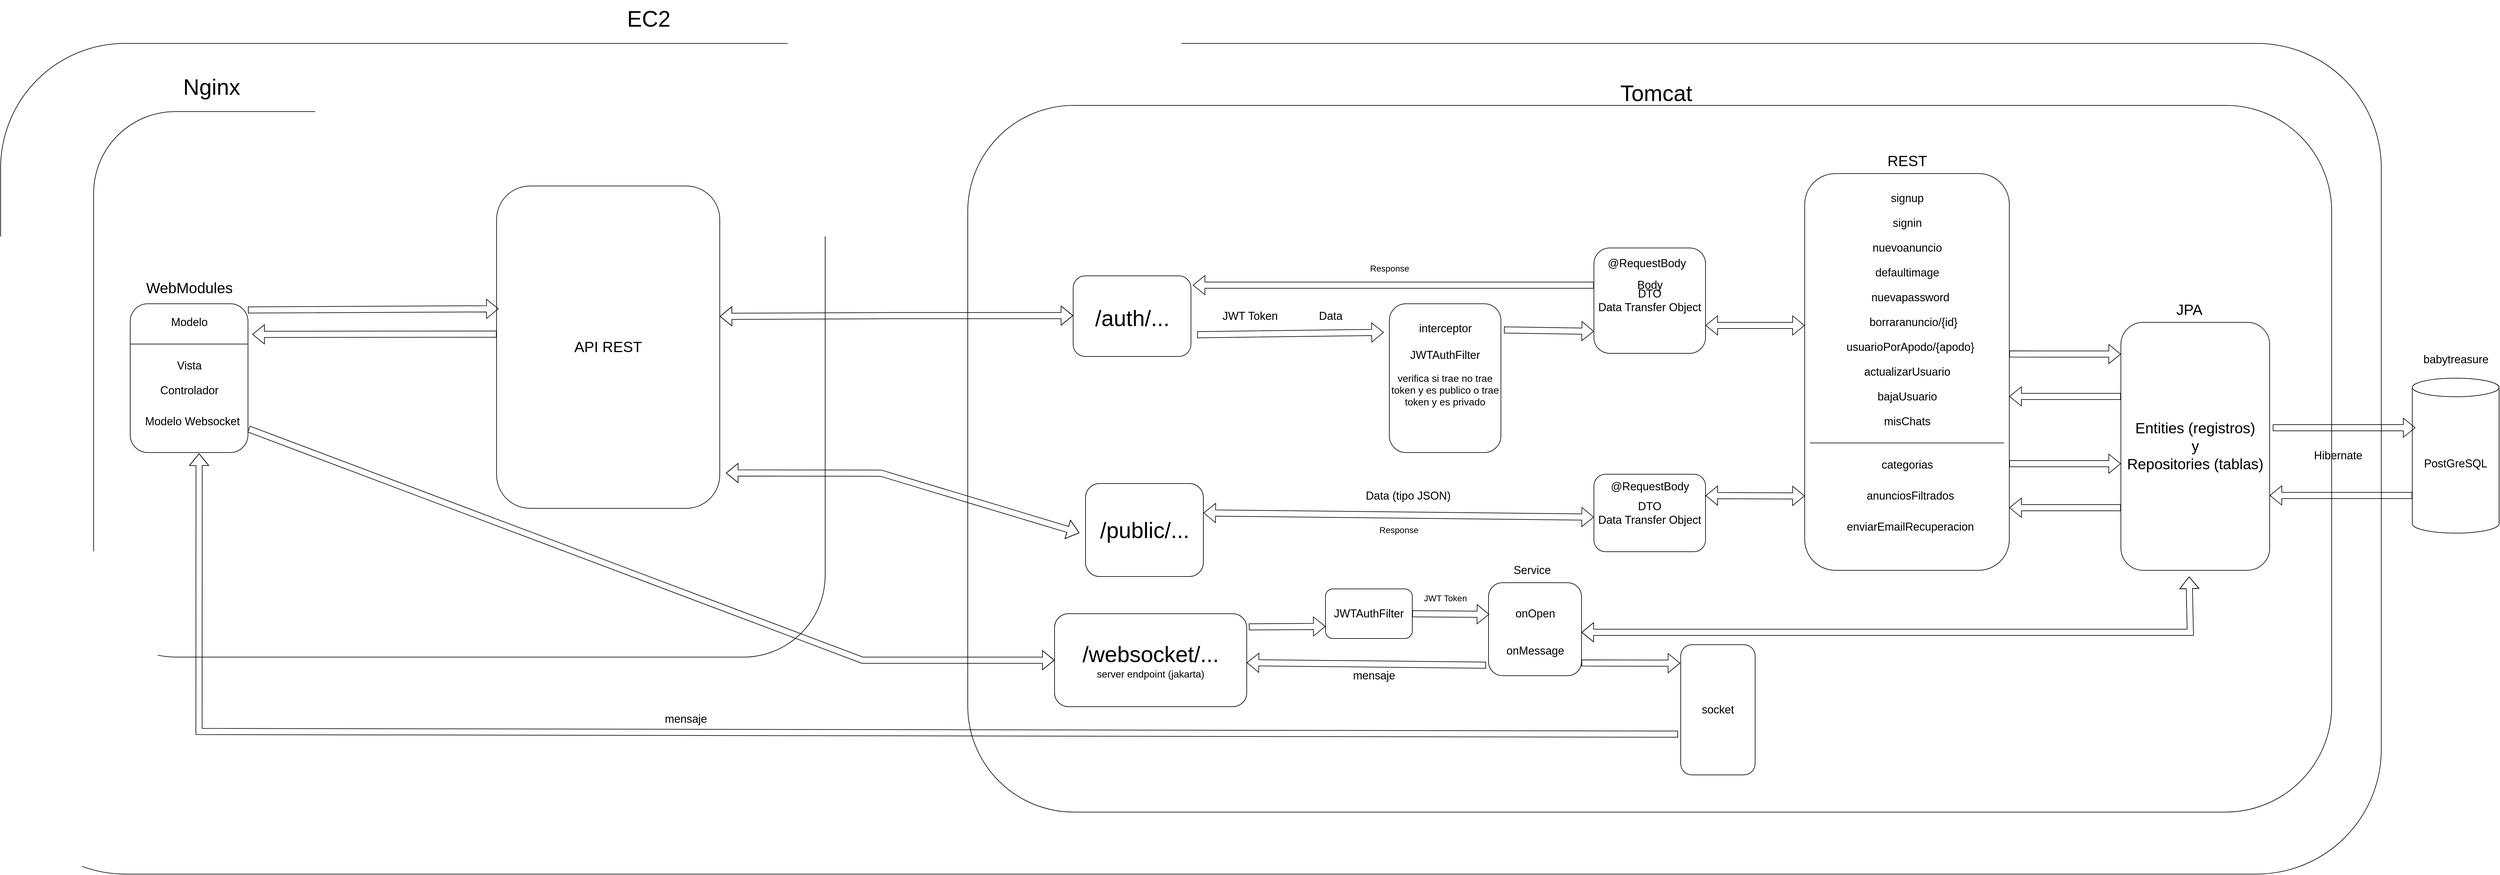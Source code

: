 <mxfile version="24.2.5" type="device">
  <diagram name="Página-1" id="HrqIQkSg-G_eSxZwgBIp">
    <mxGraphModel dx="5901" dy="2574" grid="1" gridSize="10" guides="1" tooltips="1" connect="1" arrows="1" fold="1" page="1" pageScale="1" pageWidth="827" pageHeight="1169" math="0" shadow="0">
      <root>
        <mxCell id="0" />
        <mxCell id="1" parent="0" />
        <mxCell id="mYdgeM181ZoT6w7scXNc-96" value="" style="rounded=1;whiteSpace=wrap;html=1;" vertex="1" parent="1">
          <mxGeometry x="-2690" y="-60" width="3840" height="1340" as="geometry" />
        </mxCell>
        <mxCell id="mYdgeM181ZoT6w7scXNc-94" value="" style="rounded=1;whiteSpace=wrap;html=1;" vertex="1" parent="1">
          <mxGeometry x="-1130" y="40" width="2200" height="1140" as="geometry" />
        </mxCell>
        <mxCell id="mYdgeM181ZoT6w7scXNc-10" value="&lt;font style=&quot;font-size: 18px;&quot;&gt;PostGreSQL&lt;/font&gt;" style="shape=cylinder3;whiteSpace=wrap;html=1;boundedLbl=1;backgroundOutline=1;size=15;" vertex="1" parent="1">
          <mxGeometry x="1200" y="480" width="140" height="250" as="geometry" />
        </mxCell>
        <mxCell id="mYdgeM181ZoT6w7scXNc-11" value="&lt;font style=&quot;font-size: 18px;&quot;&gt;babytreasure&lt;/font&gt;" style="text;html=1;align=center;verticalAlign=middle;resizable=0;points=[];autosize=1;strokeColor=none;fillColor=none;" vertex="1" parent="1">
          <mxGeometry x="1205" y="430" width="130" height="40" as="geometry" />
        </mxCell>
        <mxCell id="mYdgeM181ZoT6w7scXNc-12" value="" style="rounded=1;whiteSpace=wrap;html=1;" vertex="1" parent="1">
          <mxGeometry x="220" y="150" width="330" height="640" as="geometry" />
        </mxCell>
        <mxCell id="mYdgeM181ZoT6w7scXNc-13" value="&lt;font style=&quot;font-size: 24px;&quot;&gt;REST&lt;/font&gt;" style="text;html=1;align=center;verticalAlign=middle;resizable=0;points=[];autosize=1;strokeColor=none;fillColor=none;" vertex="1" parent="1">
          <mxGeometry x="340" y="110" width="90" height="40" as="geometry" />
        </mxCell>
        <mxCell id="mYdgeM181ZoT6w7scXNc-9" value="&lt;font style=&quot;font-size: 18px;&quot;&gt;signup&lt;/font&gt;" style="text;html=1;align=center;verticalAlign=middle;resizable=0;points=[];autosize=1;strokeColor=none;fillColor=none;" vertex="1" parent="1">
          <mxGeometry x="345" y="170" width="80" height="40" as="geometry" />
        </mxCell>
        <mxCell id="mYdgeM181ZoT6w7scXNc-14" value="&lt;font style=&quot;font-size: 18px;&quot;&gt;signin&lt;/font&gt;" style="text;html=1;align=center;verticalAlign=middle;resizable=0;points=[];autosize=1;strokeColor=none;fillColor=none;" vertex="1" parent="1">
          <mxGeometry x="350" y="210" width="70" height="40" as="geometry" />
        </mxCell>
        <mxCell id="mYdgeM181ZoT6w7scXNc-15" value="&lt;font style=&quot;font-size: 18px;&quot;&gt;nuevoanuncio&lt;/font&gt;" style="text;html=1;align=center;verticalAlign=middle;resizable=0;points=[];autosize=1;strokeColor=none;fillColor=none;" vertex="1" parent="1">
          <mxGeometry x="315" y="250" width="140" height="40" as="geometry" />
        </mxCell>
        <mxCell id="mYdgeM181ZoT6w7scXNc-16" value="&lt;font style=&quot;font-size: 18px;&quot;&gt;defaultimage&lt;/font&gt;" style="text;html=1;align=center;verticalAlign=middle;resizable=0;points=[];autosize=1;strokeColor=none;fillColor=none;" vertex="1" parent="1">
          <mxGeometry x="320" y="290" width="130" height="40" as="geometry" />
        </mxCell>
        <mxCell id="mYdgeM181ZoT6w7scXNc-17" value="&lt;font style=&quot;font-size: 18px;&quot;&gt;nuevapassword&lt;/font&gt;" style="text;html=1;align=center;verticalAlign=middle;resizable=0;points=[];autosize=1;strokeColor=none;fillColor=none;" vertex="1" parent="1">
          <mxGeometry x="315" y="330" width="150" height="40" as="geometry" />
        </mxCell>
        <mxCell id="mYdgeM181ZoT6w7scXNc-18" value="&lt;font style=&quot;font-size: 18px;&quot;&gt;borraranuncio/{id}&lt;/font&gt;" style="text;html=1;align=center;verticalAlign=middle;resizable=0;points=[];autosize=1;strokeColor=none;fillColor=none;" vertex="1" parent="1">
          <mxGeometry x="310" y="370" width="170" height="40" as="geometry" />
        </mxCell>
        <mxCell id="mYdgeM181ZoT6w7scXNc-19" value="&lt;font style=&quot;font-size: 18px;&quot;&gt;usuarioPorApodo/{apodo}&lt;/font&gt;" style="text;html=1;align=center;verticalAlign=middle;resizable=0;points=[];autosize=1;strokeColor=none;fillColor=none;" vertex="1" parent="1">
          <mxGeometry x="275" y="410" width="230" height="40" as="geometry" />
        </mxCell>
        <mxCell id="mYdgeM181ZoT6w7scXNc-20" value="&lt;div&gt;&lt;font style=&quot;font-size: 18px;&quot;&gt;actualizarUsuario&lt;/font&gt;&lt;/div&gt;" style="text;html=1;align=center;verticalAlign=middle;resizable=0;points=[];autosize=1;strokeColor=none;fillColor=none;" vertex="1" parent="1">
          <mxGeometry x="305" y="450" width="160" height="40" as="geometry" />
        </mxCell>
        <mxCell id="mYdgeM181ZoT6w7scXNc-21" value="&lt;font style=&quot;font-size: 18px;&quot;&gt;bajaUsuario&lt;/font&gt;" style="text;html=1;align=center;verticalAlign=middle;resizable=0;points=[];autosize=1;strokeColor=none;fillColor=none;" vertex="1" parent="1">
          <mxGeometry x="325" y="490" width="120" height="40" as="geometry" />
        </mxCell>
        <mxCell id="mYdgeM181ZoT6w7scXNc-22" value="&lt;div&gt;&lt;font style=&quot;font-size: 18px;&quot;&gt;misChats&lt;/font&gt;&lt;/div&gt;" style="text;html=1;align=center;verticalAlign=middle;resizable=0;points=[];autosize=1;strokeColor=none;fillColor=none;" vertex="1" parent="1">
          <mxGeometry x="335" y="530" width="100" height="40" as="geometry" />
        </mxCell>
        <mxCell id="mYdgeM181ZoT6w7scXNc-26" value="" style="shape=link;html=1;rounded=0;" edge="1" parent="1" target="mYdgeM181ZoT6w7scXNc-12">
          <mxGeometry width="100" relative="1" as="geometry">
            <mxPoint x="220" y="600" as="sourcePoint" />
            <mxPoint x="320" y="600" as="targetPoint" />
          </mxGeometry>
        </mxCell>
        <mxCell id="mYdgeM181ZoT6w7scXNc-27" value="" style="endArrow=none;html=1;rounded=0;" edge="1" parent="1">
          <mxGeometry width="50" height="50" relative="1" as="geometry">
            <mxPoint x="228.5" y="584.5" as="sourcePoint" />
            <mxPoint x="541.5" y="584.5" as="targetPoint" />
          </mxGeometry>
        </mxCell>
        <mxCell id="mYdgeM181ZoT6w7scXNc-29" value="&lt;div&gt;&lt;font style=&quot;font-size: 18px;&quot;&gt;categorias&lt;br&gt;&lt;/font&gt;&lt;/div&gt;" style="text;html=1;align=center;verticalAlign=middle;resizable=0;points=[];autosize=1;strokeColor=none;fillColor=none;" vertex="1" parent="1">
          <mxGeometry x="330" y="600" width="110" height="40" as="geometry" />
        </mxCell>
        <mxCell id="mYdgeM181ZoT6w7scXNc-30" value="&lt;font style=&quot;font-size: 18px;&quot;&gt;anunciosFiltrados&lt;/font&gt;" style="text;html=1;align=center;verticalAlign=middle;resizable=0;points=[];autosize=1;strokeColor=none;fillColor=none;" vertex="1" parent="1">
          <mxGeometry x="310" y="650" width="160" height="40" as="geometry" />
        </mxCell>
        <mxCell id="mYdgeM181ZoT6w7scXNc-31" value="&lt;font style=&quot;font-size: 18px;&quot;&gt;enviarEmailRecuperacion&lt;/font&gt;" style="text;html=1;align=center;verticalAlign=middle;resizable=0;points=[];autosize=1;strokeColor=none;fillColor=none;" vertex="1" parent="1">
          <mxGeometry x="275" y="700" width="230" height="40" as="geometry" />
        </mxCell>
        <mxCell id="mYdgeM181ZoT6w7scXNc-36" value="&lt;font style=&quot;font-size: 18px;&quot;&gt;JWT Token&lt;/font&gt;" style="text;html=1;align=center;verticalAlign=middle;resizable=0;points=[];autosize=1;strokeColor=none;fillColor=none;" vertex="1" parent="1">
          <mxGeometry x="-730" y="360" width="110" height="40" as="geometry" />
        </mxCell>
        <mxCell id="mYdgeM181ZoT6w7scXNc-40" value="" style="shape=flexArrow;endArrow=classic;html=1;rounded=0;entryX=0;entryY=0.128;entryDx=0;entryDy=0;entryPerimeter=0;" edge="1" parent="1" target="mYdgeM181ZoT6w7scXNc-46">
          <mxGeometry width="50" height="50" relative="1" as="geometry">
            <mxPoint x="550" y="441" as="sourcePoint" />
            <mxPoint x="650" y="440" as="targetPoint" />
          </mxGeometry>
        </mxCell>
        <mxCell id="mYdgeM181ZoT6w7scXNc-46" value="&lt;div&gt;&lt;font style=&quot;font-size: 24px;&quot;&gt;Entities (registros)&lt;br&gt;&lt;/font&gt;&lt;/div&gt;&lt;div&gt;&lt;font style=&quot;font-size: 24px;&quot;&gt;y&lt;/font&gt;&lt;/div&gt;&lt;div&gt;&lt;font style=&quot;font-size: 24px;&quot;&gt;Repositories (tablas)&lt;br&gt;&lt;/font&gt; &lt;/div&gt;" style="rounded=1;whiteSpace=wrap;html=1;" vertex="1" parent="1">
          <mxGeometry x="730" y="390" width="240" height="400" as="geometry" />
        </mxCell>
        <mxCell id="mYdgeM181ZoT6w7scXNc-47" value="" style="shape=flexArrow;endArrow=classic;html=1;rounded=0;" edge="1" parent="1">
          <mxGeometry width="50" height="50" relative="1" as="geometry">
            <mxPoint x="730" y="509.5" as="sourcePoint" />
            <mxPoint x="550" y="509.5" as="targetPoint" />
          </mxGeometry>
        </mxCell>
        <mxCell id="mYdgeM181ZoT6w7scXNc-48" value="" style="shape=flexArrow;endArrow=classic;html=1;rounded=0;" edge="1" parent="1">
          <mxGeometry width="50" height="50" relative="1" as="geometry">
            <mxPoint x="550" y="618" as="sourcePoint" />
            <mxPoint x="730" y="618" as="targetPoint" />
          </mxGeometry>
        </mxCell>
        <mxCell id="mYdgeM181ZoT6w7scXNc-49" value="" style="shape=flexArrow;endArrow=classic;html=1;rounded=0;" edge="1" parent="1">
          <mxGeometry width="50" height="50" relative="1" as="geometry">
            <mxPoint x="730" y="689" as="sourcePoint" />
            <mxPoint x="550" y="689" as="targetPoint" />
          </mxGeometry>
        </mxCell>
        <mxCell id="mYdgeM181ZoT6w7scXNc-51" value="" style="shape=flexArrow;endArrow=classic;html=1;rounded=0;" edge="1" parent="1">
          <mxGeometry width="50" height="50" relative="1" as="geometry">
            <mxPoint x="1200" y="669.23" as="sourcePoint" />
            <mxPoint x="970" y="669.23" as="targetPoint" />
          </mxGeometry>
        </mxCell>
        <mxCell id="mYdgeM181ZoT6w7scXNc-52" value="" style="shape=flexArrow;endArrow=classic;html=1;rounded=0;entryX=0;entryY=0;entryDx=0;entryDy=180;entryPerimeter=0;" edge="1" parent="1">
          <mxGeometry width="50" height="50" relative="1" as="geometry">
            <mxPoint x="975" y="560" as="sourcePoint" />
            <mxPoint x="1205" y="560.0" as="targetPoint" />
          </mxGeometry>
        </mxCell>
        <mxCell id="mYdgeM181ZoT6w7scXNc-53" value="&lt;font style=&quot;font-size: 24px;&quot;&gt;JPA&lt;/font&gt;" style="text;html=1;align=center;verticalAlign=middle;resizable=0;points=[];autosize=1;strokeColor=none;fillColor=none;" vertex="1" parent="1">
          <mxGeometry x="805" y="350" width="70" height="40" as="geometry" />
        </mxCell>
        <mxCell id="mYdgeM181ZoT6w7scXNc-56" value="&lt;font style=&quot;font-size: 18px;&quot;&gt;Hibernate&lt;/font&gt;" style="text;html=1;align=center;verticalAlign=middle;resizable=0;points=[];autosize=1;strokeColor=none;fillColor=none;" vertex="1" parent="1">
          <mxGeometry x="1030" y="585" width="100" height="40" as="geometry" />
        </mxCell>
        <mxCell id="mYdgeM181ZoT6w7scXNc-57" value="&lt;font style=&quot;font-size: 18px;&quot;&gt;DTO&lt;br&gt;Data Transfer Object&lt;/font&gt;" style="rounded=1;whiteSpace=wrap;html=1;" vertex="1" parent="1">
          <mxGeometry x="-120" y="270" width="180" height="170" as="geometry" />
        </mxCell>
        <mxCell id="mYdgeM181ZoT6w7scXNc-60" value="&lt;font style=&quot;font-size: 18px;&quot;&gt;DTO&lt;br&gt;Data Transfer Object&lt;/font&gt;" style="rounded=1;whiteSpace=wrap;html=1;" vertex="1" parent="1">
          <mxGeometry x="-120" y="635" width="180" height="125" as="geometry" />
        </mxCell>
        <mxCell id="mYdgeM181ZoT6w7scXNc-62" value="" style="shape=flexArrow;endArrow=classic;startArrow=classic;html=1;rounded=0;" edge="1" parent="1">
          <mxGeometry width="100" height="100" relative="1" as="geometry">
            <mxPoint x="60" y="395" as="sourcePoint" />
            <mxPoint x="220" y="395" as="targetPoint" />
          </mxGeometry>
        </mxCell>
        <mxCell id="mYdgeM181ZoT6w7scXNc-67" value="" style="shape=flexArrow;endArrow=classic;startArrow=classic;html=1;rounded=0;" edge="1" parent="1">
          <mxGeometry width="100" height="100" relative="1" as="geometry">
            <mxPoint x="60" y="669.5" as="sourcePoint" />
            <mxPoint x="220" y="670" as="targetPoint" />
          </mxGeometry>
        </mxCell>
        <mxCell id="mYdgeM181ZoT6w7scXNc-68" value="&lt;div&gt;&lt;font style=&quot;font-size: 18px;&quot;&gt;JWTAuthFilter&lt;/font&gt;&lt;/div&gt;&lt;div&gt;&lt;font style=&quot;font-size: 14px;&quot;&gt;&lt;br&gt;&lt;/font&gt;&lt;/div&gt;&lt;div&gt;&lt;font size=&quot;3&quot;&gt;verifica si trae no trae token y es publico o trae token y es privado &lt;br&gt;&lt;/font&gt;&lt;/div&gt;" style="rounded=1;whiteSpace=wrap;html=1;" vertex="1" parent="1">
          <mxGeometry x="-450" y="360" width="180" height="240" as="geometry" />
        </mxCell>
        <mxCell id="mYdgeM181ZoT6w7scXNc-78" value="&lt;font style=&quot;font-size: 18px;&quot;&gt;Data&lt;/font&gt;" style="text;html=1;align=center;verticalAlign=middle;resizable=0;points=[];autosize=1;strokeColor=none;fillColor=none;" vertex="1" parent="1">
          <mxGeometry x="-575" y="360" width="60" height="40" as="geometry" />
        </mxCell>
        <mxCell id="mYdgeM181ZoT6w7scXNc-79" value="&lt;font style=&quot;font-size: 18px;&quot;&gt;Data (tipo JSON)&lt;/font&gt;" style="text;html=1;align=center;verticalAlign=middle;resizable=0;points=[];autosize=1;strokeColor=none;fillColor=none;" vertex="1" parent="1">
          <mxGeometry x="-500" y="650" width="160" height="40" as="geometry" />
        </mxCell>
        <mxCell id="mYdgeM181ZoT6w7scXNc-81" value="" style="shape=flexArrow;endArrow=classic;html=1;rounded=0;exitX=1.028;exitY=0.176;exitDx=0;exitDy=0;exitPerimeter=0;" edge="1" parent="1" source="mYdgeM181ZoT6w7scXNc-68">
          <mxGeometry width="50" height="50" relative="1" as="geometry">
            <mxPoint x="-300" y="404.5" as="sourcePoint" />
            <mxPoint x="-120" y="404.5" as="targetPoint" />
          </mxGeometry>
        </mxCell>
        <mxCell id="mYdgeM181ZoT6w7scXNc-84" value="" style="shape=flexArrow;endArrow=classic;html=1;rounded=0;entryX=-0.05;entryY=0.192;entryDx=0;entryDy=0;entryPerimeter=0;" edge="1" parent="1" target="mYdgeM181ZoT6w7scXNc-68">
          <mxGeometry width="50" height="50" relative="1" as="geometry">
            <mxPoint x="-760" y="410" as="sourcePoint" />
            <mxPoint x="-580" y="410" as="targetPoint" />
          </mxGeometry>
        </mxCell>
        <mxCell id="mYdgeM181ZoT6w7scXNc-88" value="" style="rounded=1;whiteSpace=wrap;html=1;" vertex="1" parent="1">
          <mxGeometry x="-960" y="315" width="190" height="130" as="geometry" />
        </mxCell>
        <mxCell id="mYdgeM181ZoT6w7scXNc-3" value="&lt;div&gt;&lt;font style=&quot;font-size: 36px;&quot;&gt;/auth/...&lt;/font&gt;&lt;/div&gt;&amp;nbsp;" style="text;html=1;align=center;verticalAlign=middle;resizable=0;points=[];autosize=1;strokeColor=none;fillColor=none;" vertex="1" parent="1">
          <mxGeometry x="-935" y="355" width="140" height="70" as="geometry" />
        </mxCell>
        <mxCell id="mYdgeM181ZoT6w7scXNc-89" value="" style="shape=flexArrow;endArrow=classic;html=1;rounded=0;entryX=1.016;entryY=0.115;entryDx=0;entryDy=0;entryPerimeter=0;" edge="1" parent="1" target="mYdgeM181ZoT6w7scXNc-88">
          <mxGeometry width="50" height="50" relative="1" as="geometry">
            <mxPoint x="-120" y="330" as="sourcePoint" />
            <mxPoint x="-300" y="330" as="targetPoint" />
          </mxGeometry>
        </mxCell>
        <mxCell id="mYdgeM181ZoT6w7scXNc-90" value="&lt;font style=&quot;font-size: 14px;&quot;&gt;Response&lt;/font&gt;" style="text;html=1;align=center;verticalAlign=middle;resizable=0;points=[];autosize=1;strokeColor=none;fillColor=none;" vertex="1" parent="1">
          <mxGeometry x="-495" y="288" width="90" height="30" as="geometry" />
        </mxCell>
        <mxCell id="mYdgeM181ZoT6w7scXNc-91" value="" style="rounded=1;whiteSpace=wrap;html=1;" vertex="1" parent="1">
          <mxGeometry x="-940" y="650" width="190" height="150" as="geometry" />
        </mxCell>
        <mxCell id="mYdgeM181ZoT6w7scXNc-5" value="&lt;div&gt;&lt;font style=&quot;font-size: 36px;&quot;&gt;/public/...&lt;/font&gt;&lt;/div&gt;" style="text;html=1;align=center;verticalAlign=middle;resizable=0;points=[];autosize=1;strokeColor=none;fillColor=none;" vertex="1" parent="1">
          <mxGeometry x="-930" y="695" width="170" height="60" as="geometry" />
        </mxCell>
        <mxCell id="mYdgeM181ZoT6w7scXNc-93" value="&lt;font style=&quot;font-size: 14px;&quot;&gt;Response&lt;/font&gt;" style="text;html=1;align=center;verticalAlign=middle;resizable=0;points=[];autosize=1;strokeColor=none;fillColor=none;" vertex="1" parent="1">
          <mxGeometry x="-480" y="710" width="90" height="30" as="geometry" />
        </mxCell>
        <mxCell id="mYdgeM181ZoT6w7scXNc-95" value="&lt;font style=&quot;font-size: 36px;&quot;&gt;Tomcat&lt;/font&gt;" style="text;html=1;align=center;verticalAlign=middle;resizable=0;points=[];autosize=1;strokeColor=none;fillColor=none;" vertex="1" parent="1">
          <mxGeometry x="-90" y="-10" width="140" height="60" as="geometry" />
        </mxCell>
        <mxCell id="mYdgeM181ZoT6w7scXNc-97" value="&lt;font style=&quot;font-size: 36px;&quot;&gt;EC2&lt;/font&gt;" style="text;html=1;align=center;verticalAlign=middle;resizable=0;points=[];autosize=1;strokeColor=none;fillColor=none;" vertex="1" parent="1">
          <mxGeometry x="-1690" y="-130" width="90" height="60" as="geometry" />
        </mxCell>
        <mxCell id="mYdgeM181ZoT6w7scXNc-99" value="" style="rounded=1;whiteSpace=wrap;html=1;" vertex="1" parent="1">
          <mxGeometry x="-2540" y="50" width="1180" height="880" as="geometry" />
        </mxCell>
        <mxCell id="mYdgeM181ZoT6w7scXNc-100" value="&lt;font style=&quot;font-size: 36px;&quot;&gt;Nginx&lt;/font&gt;" style="text;html=1;align=center;verticalAlign=middle;resizable=0;points=[];autosize=1;strokeColor=none;fillColor=none;" vertex="1" parent="1">
          <mxGeometry x="-2410" y="-20" width="120" height="60" as="geometry" />
        </mxCell>
        <mxCell id="mYdgeM181ZoT6w7scXNc-101" value="" style="rounded=1;whiteSpace=wrap;html=1;" vertex="1" parent="1">
          <mxGeometry x="-2481" y="360" width="190" height="240" as="geometry" />
        </mxCell>
        <mxCell id="mYdgeM181ZoT6w7scXNc-102" value="&lt;font style=&quot;font-size: 24px;&quot;&gt;WebModules&lt;/font&gt;" style="text;html=1;align=center;verticalAlign=middle;resizable=0;points=[];autosize=1;strokeColor=none;fillColor=none;" vertex="1" parent="1">
          <mxGeometry x="-2466" y="315" width="160" height="40" as="geometry" />
        </mxCell>
        <mxCell id="mYdgeM181ZoT6w7scXNc-104" value="&lt;font style=&quot;font-size: 18px;&quot;&gt;Controlador&lt;/font&gt;" style="text;html=1;align=center;verticalAlign=middle;resizable=0;points=[];autosize=1;strokeColor=none;fillColor=none;" vertex="1" parent="1">
          <mxGeometry x="-2446" y="480" width="120" height="40" as="geometry" />
        </mxCell>
        <mxCell id="mYdgeM181ZoT6w7scXNc-105" value="&lt;font style=&quot;font-size: 18px;&quot;&gt;Modelo&lt;/font&gt;" style="text;html=1;align=center;verticalAlign=middle;resizable=0;points=[];autosize=1;strokeColor=none;fillColor=none;" vertex="1" parent="1">
          <mxGeometry x="-2426" y="370" width="80" height="40" as="geometry" />
        </mxCell>
        <mxCell id="mYdgeM181ZoT6w7scXNc-106" value="&lt;font style=&quot;font-size: 18px;&quot;&gt;Vista&lt;/font&gt;" style="text;html=1;align=center;verticalAlign=middle;resizable=0;points=[];autosize=1;strokeColor=none;fillColor=none;" vertex="1" parent="1">
          <mxGeometry x="-2416" y="440" width="60" height="40" as="geometry" />
        </mxCell>
        <mxCell id="mYdgeM181ZoT6w7scXNc-107" value="&lt;font style=&quot;font-size: 24px;&quot;&gt;API REST&lt;/font&gt;" style="rounded=1;whiteSpace=wrap;html=1;" vertex="1" parent="1">
          <mxGeometry x="-1890" y="170" width="360" height="520" as="geometry" />
        </mxCell>
        <mxCell id="mYdgeM181ZoT6w7scXNc-109" value="" style="endArrow=none;html=1;rounded=0;" edge="1" parent="1">
          <mxGeometry width="50" height="50" relative="1" as="geometry">
            <mxPoint x="-2481" y="425" as="sourcePoint" />
            <mxPoint x="-2291" y="425" as="targetPoint" />
          </mxGeometry>
        </mxCell>
        <mxCell id="mYdgeM181ZoT6w7scXNc-111" value="" style="shape=flexArrow;endArrow=classic;html=1;rounded=0;entryX=0.009;entryY=0.381;entryDx=0;entryDy=0;entryPerimeter=0;" edge="1" parent="1" target="mYdgeM181ZoT6w7scXNc-107">
          <mxGeometry width="50" height="50" relative="1" as="geometry">
            <mxPoint x="-2291" y="370" as="sourcePoint" />
            <mxPoint x="-1990" y="368" as="targetPoint" />
          </mxGeometry>
        </mxCell>
        <mxCell id="mYdgeM181ZoT6w7scXNc-112" value="" style="shape=flexArrow;endArrow=classic;html=1;rounded=0;entryX=1;entryY=0.5;entryDx=0;entryDy=0;" edge="1" parent="1">
          <mxGeometry width="50" height="50" relative="1" as="geometry">
            <mxPoint x="-1890" y="409" as="sourcePoint" />
            <mxPoint x="-2284" y="409.33" as="targetPoint" />
          </mxGeometry>
        </mxCell>
        <mxCell id="mYdgeM181ZoT6w7scXNc-114" value="" style="shape=flexArrow;endArrow=classic;startArrow=classic;html=1;rounded=0;" edge="1" parent="1">
          <mxGeometry width="100" height="100" relative="1" as="geometry">
            <mxPoint x="-1530" y="380.34" as="sourcePoint" />
            <mxPoint x="-960" y="379.17" as="targetPoint" />
            <Array as="points">
              <mxPoint x="-1260" y="379.17" />
            </Array>
          </mxGeometry>
        </mxCell>
        <mxCell id="mYdgeM181ZoT6w7scXNc-115" value="" style="shape=flexArrow;endArrow=classic;startArrow=classic;html=1;rounded=0;entryX=-0.053;entryY=0.531;entryDx=0;entryDy=0;entryPerimeter=0;" edge="1" parent="1" target="mYdgeM181ZoT6w7scXNc-91">
          <mxGeometry width="100" height="100" relative="1" as="geometry">
            <mxPoint x="-1520" y="633" as="sourcePoint" />
            <mxPoint x="-970" y="633.33" as="targetPoint" />
            <Array as="points">
              <mxPoint x="-1270" y="633.33" />
            </Array>
          </mxGeometry>
        </mxCell>
        <mxCell id="mYdgeM181ZoT6w7scXNc-116" value="&lt;div&gt;&lt;font style=&quot;font-size: 18px;&quot;&gt;Modelo Websocket&lt;/font&gt;&lt;/div&gt;" style="text;html=1;align=center;verticalAlign=middle;resizable=0;points=[];autosize=1;strokeColor=none;fillColor=none;" vertex="1" parent="1">
          <mxGeometry x="-2471" y="530" width="180" height="40" as="geometry" />
        </mxCell>
        <mxCell id="mYdgeM181ZoT6w7scXNc-117" value="&lt;div&gt;&lt;font style=&quot;font-size: 36px;&quot;&gt;/&lt;font&gt;websocket&lt;/font&gt;/...&lt;/font&gt;&lt;/div&gt;&lt;div&gt;&lt;font size=&quot;3&quot;&gt;server endpoint (jakarta)&lt;br&gt;&lt;/font&gt;&lt;/div&gt;" style="rounded=1;whiteSpace=wrap;html=1;" vertex="1" parent="1">
          <mxGeometry x="-990" y="860" width="310" height="150" as="geometry" />
        </mxCell>
        <mxCell id="mYdgeM181ZoT6w7scXNc-120" value="&lt;div&gt;&lt;font style=&quot;font-size: 18px;&quot;&gt;JWTAuthFilter&lt;/font&gt;&lt;/div&gt;" style="rounded=1;whiteSpace=wrap;html=1;" vertex="1" parent="1">
          <mxGeometry x="-553" y="820" width="140" height="80" as="geometry" />
        </mxCell>
        <mxCell id="mYdgeM181ZoT6w7scXNc-121" value="" style="shape=flexArrow;endArrow=classic;html=1;rounded=0;exitX=1.011;exitY=0.142;exitDx=0;exitDy=0;exitPerimeter=0;" edge="1" parent="1" source="mYdgeM181ZoT6w7scXNc-117">
          <mxGeometry width="50" height="50" relative="1" as="geometry">
            <mxPoint x="-660" y="881" as="sourcePoint" />
            <mxPoint x="-553" y="880.5" as="targetPoint" />
          </mxGeometry>
        </mxCell>
        <mxCell id="mYdgeM181ZoT6w7scXNc-122" value="" style="rounded=1;whiteSpace=wrap;html=1;" vertex="1" parent="1">
          <mxGeometry x="-290" y="810" width="150" height="150" as="geometry" />
        </mxCell>
        <mxCell id="mYdgeM181ZoT6w7scXNc-123" value="&lt;font style=&quot;font-size: 18px;&quot;&gt;Service&lt;/font&gt;" style="text;html=1;align=center;verticalAlign=middle;resizable=0;points=[];autosize=1;strokeColor=none;fillColor=none;" vertex="1" parent="1">
          <mxGeometry x="-260" y="770" width="80" height="40" as="geometry" />
        </mxCell>
        <mxCell id="mYdgeM181ZoT6w7scXNc-124" value="&lt;font style=&quot;font-size: 18px;&quot;&gt;onOpen&lt;/font&gt;" style="text;html=1;align=center;verticalAlign=middle;resizable=0;points=[];autosize=1;strokeColor=none;fillColor=none;" vertex="1" parent="1">
          <mxGeometry x="-260" y="840" width="90" height="40" as="geometry" />
        </mxCell>
        <mxCell id="mYdgeM181ZoT6w7scXNc-125" value="&lt;div&gt;&lt;font style=&quot;font-size: 18px;&quot;&gt;onMessage&lt;/font&gt;&lt;/div&gt;" style="text;html=1;align=center;verticalAlign=middle;resizable=0;points=[];autosize=1;strokeColor=none;fillColor=none;" vertex="1" parent="1">
          <mxGeometry x="-275" y="900" width="120" height="40" as="geometry" />
        </mxCell>
        <mxCell id="mYdgeM181ZoT6w7scXNc-126" value="" style="shape=flexArrow;endArrow=classic;html=1;rounded=0;entryX=0.007;entryY=0.34;entryDx=0;entryDy=0;entryPerimeter=0;" edge="1" parent="1" target="mYdgeM181ZoT6w7scXNc-122">
          <mxGeometry width="50" height="50" relative="1" as="geometry">
            <mxPoint x="-413" y="860" as="sourcePoint" />
            <mxPoint x="-112" y="858" as="targetPoint" />
          </mxGeometry>
        </mxCell>
        <mxCell id="mYdgeM181ZoT6w7scXNc-127" value="&lt;font style=&quot;font-size: 14px;&quot;&gt;JWT Token&lt;/font&gt;" style="text;html=1;align=center;verticalAlign=middle;resizable=0;points=[];autosize=1;strokeColor=none;fillColor=none;" vertex="1" parent="1">
          <mxGeometry x="-405" y="820" width="90" height="30" as="geometry" />
        </mxCell>
        <mxCell id="mYdgeM181ZoT6w7scXNc-128" value="" style="shape=flexArrow;endArrow=classic;html=1;rounded=0;exitX=-0.027;exitY=0.887;exitDx=0;exitDy=0;exitPerimeter=0;" edge="1" parent="1" source="mYdgeM181ZoT6w7scXNc-122">
          <mxGeometry width="50" height="50" relative="1" as="geometry">
            <mxPoint x="-500" y="939" as="sourcePoint" />
            <mxPoint x="-680" y="939" as="targetPoint" />
          </mxGeometry>
        </mxCell>
        <mxCell id="mYdgeM181ZoT6w7scXNc-129" value="&lt;font style=&quot;font-size: 18px;&quot;&gt;mensaje&lt;/font&gt;" style="text;html=1;align=center;verticalAlign=middle;resizable=0;points=[];autosize=1;strokeColor=none;fillColor=none;" vertex="1" parent="1">
          <mxGeometry x="-520" y="940" width="90" height="40" as="geometry" />
        </mxCell>
        <mxCell id="mYdgeM181ZoT6w7scXNc-130" value="&lt;font style=&quot;font-size: 18px;&quot;&gt;mensaje&lt;/font&gt;" style="text;html=1;align=center;verticalAlign=middle;resizable=0;points=[];autosize=1;strokeColor=none;fillColor=none;" vertex="1" parent="1">
          <mxGeometry x="-1630" y="1010" width="90" height="40" as="geometry" />
        </mxCell>
        <mxCell id="mYdgeM181ZoT6w7scXNc-131" value="" style="shape=flexArrow;endArrow=classic;startArrow=classic;html=1;rounded=0;" edge="1" parent="1">
          <mxGeometry width="100" height="100" relative="1" as="geometry">
            <mxPoint x="-140" y="890" as="sourcePoint" />
            <mxPoint x="840" y="800" as="targetPoint" />
            <Array as="points">
              <mxPoint x="842" y="890" />
            </Array>
          </mxGeometry>
        </mxCell>
        <mxCell id="mYdgeM181ZoT6w7scXNc-133" value="&lt;div&gt;&lt;font style=&quot;font-size: 18px;&quot;&gt;socket&lt;/font&gt;&lt;/div&gt;" style="rounded=1;whiteSpace=wrap;html=1;" vertex="1" parent="1">
          <mxGeometry x="20" y="910" width="120" height="210" as="geometry" />
        </mxCell>
        <mxCell id="mYdgeM181ZoT6w7scXNc-134" value="" style="shape=flexArrow;endArrow=classic;html=1;rounded=0;exitX=1.011;exitY=0.142;exitDx=0;exitDy=0;exitPerimeter=0;entryX=-0.007;entryY=0.142;entryDx=0;entryDy=0;entryPerimeter=0;" edge="1" parent="1" target="mYdgeM181ZoT6w7scXNc-133">
          <mxGeometry width="50" height="50" relative="1" as="geometry">
            <mxPoint x="-140" y="939.5" as="sourcePoint" />
            <mxPoint x="-16" y="939" as="targetPoint" />
          </mxGeometry>
        </mxCell>
        <mxCell id="mYdgeM181ZoT6w7scXNc-135" value="" style="shape=flexArrow;endArrow=classic;html=1;rounded=0;entryX=0.585;entryY=1.006;entryDx=0;entryDy=0;entryPerimeter=0;exitX=-0.037;exitY=0.687;exitDx=0;exitDy=0;exitPerimeter=0;" edge="1" parent="1" source="mYdgeM181ZoT6w7scXNc-133" target="mYdgeM181ZoT6w7scXNc-101">
          <mxGeometry width="50" height="50" relative="1" as="geometry">
            <mxPoint x="20" y="1020" as="sourcePoint" />
            <mxPoint x="-610" y="1021" as="targetPoint" />
            <Array as="points">
              <mxPoint x="-2370" y="1050" />
            </Array>
          </mxGeometry>
        </mxCell>
        <mxCell id="mYdgeM181ZoT6w7scXNc-136" value="" style="shape=flexArrow;endArrow=classic;html=1;rounded=0;entryX=0;entryY=0.5;entryDx=0;entryDy=0;" edge="1" parent="1" target="mYdgeM181ZoT6w7scXNc-117">
          <mxGeometry width="50" height="50" relative="1" as="geometry">
            <mxPoint x="-2290" y="562" as="sourcePoint" />
            <mxPoint x="-1886" y="560" as="targetPoint" />
            <Array as="points">
              <mxPoint x="-1300" y="935" />
            </Array>
          </mxGeometry>
        </mxCell>
        <mxCell id="mYdgeM181ZoT6w7scXNc-137" value="&lt;font style=&quot;font-size: 18px;&quot;&gt;interceptor&lt;/font&gt;" style="text;html=1;align=center;verticalAlign=middle;resizable=0;points=[];autosize=1;strokeColor=none;fillColor=none;" vertex="1" parent="1">
          <mxGeometry x="-415" y="380" width="110" height="40" as="geometry" />
        </mxCell>
        <mxCell id="mYdgeM181ZoT6w7scXNc-138" value="&lt;font style=&quot;font-size: 18px;&quot;&gt;Body&lt;/font&gt;" style="text;html=1;align=center;verticalAlign=middle;resizable=0;points=[];autosize=1;strokeColor=none;fillColor=none;" vertex="1" parent="1">
          <mxGeometry x="-60" y="310" width="60" height="40" as="geometry" />
        </mxCell>
        <mxCell id="mYdgeM181ZoT6w7scXNc-139" value="&lt;font style=&quot;font-size: 18px;&quot;&gt;@RequestBody&lt;/font&gt;" style="text;html=1;align=center;verticalAlign=middle;resizable=0;points=[];autosize=1;strokeColor=none;fillColor=none;" vertex="1" parent="1">
          <mxGeometry x="-105" y="635" width="150" height="40" as="geometry" />
        </mxCell>
        <mxCell id="mYdgeM181ZoT6w7scXNc-140" value="" style="shape=flexArrow;endArrow=classic;startArrow=classic;html=1;rounded=0;exitX=1.06;exitY=0.04;exitDx=0;exitDy=0;exitPerimeter=0;" edge="1" parent="1" source="mYdgeM181ZoT6w7scXNc-5">
          <mxGeometry width="100" height="100" relative="1" as="geometry">
            <mxPoint x="-280" y="704.23" as="sourcePoint" />
            <mxPoint x="-120" y="704.23" as="targetPoint" />
          </mxGeometry>
        </mxCell>
        <mxCell id="mYdgeM181ZoT6w7scXNc-143" value="&lt;font style=&quot;font-size: 18px;&quot;&gt;@RequestBody&lt;/font&gt;" style="text;html=1;align=center;verticalAlign=middle;resizable=0;points=[];autosize=1;strokeColor=none;fillColor=none;" vertex="1" parent="1">
          <mxGeometry x="-110" y="275" width="150" height="40" as="geometry" />
        </mxCell>
      </root>
    </mxGraphModel>
  </diagram>
</mxfile>
